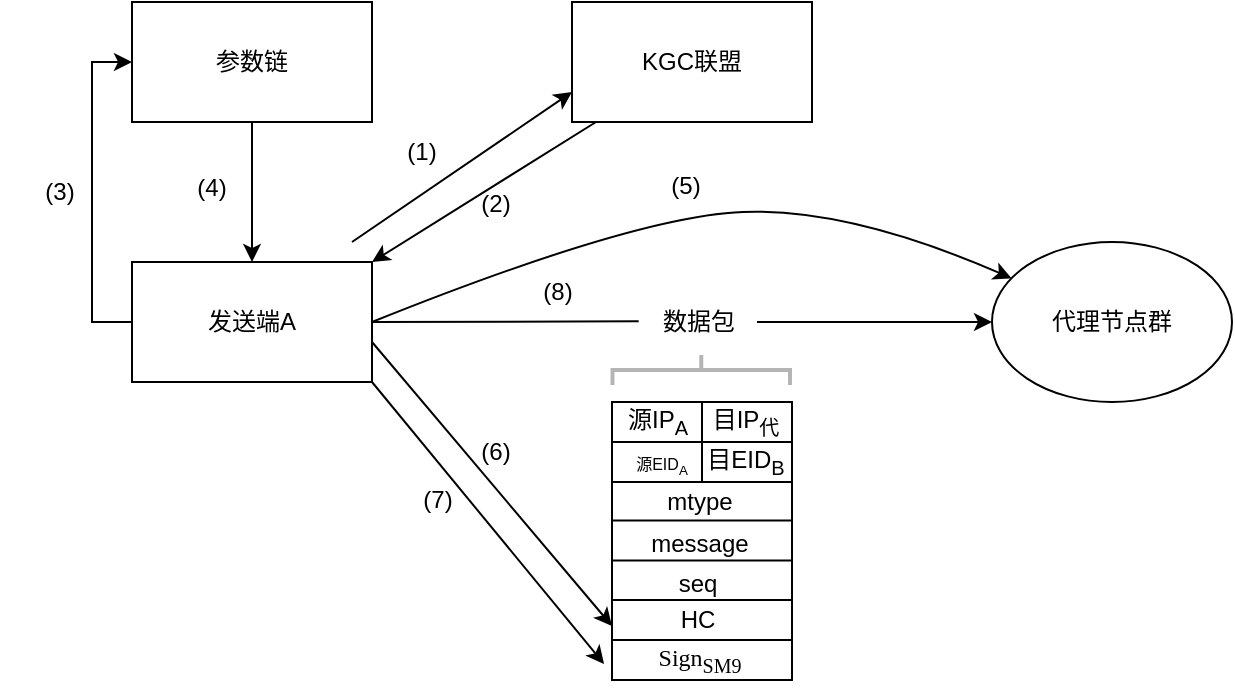 <mxfile version="21.2.2" type="github" pages="2">
  <diagram name="Page-1" id="D5dgvUkKzR7-VcFqEQ4X">
    <mxGraphModel dx="970" dy="619" grid="0" gridSize="10" guides="0" tooltips="1" connect="1" arrows="1" fold="1" page="1" pageScale="1" pageWidth="827" pageHeight="1169" math="0" shadow="0">
      <root>
        <mxCell id="0" />
        <mxCell id="1" parent="0" />
        <mxCell id="ULDJsRsu58QlgKpy-951-35" style="edgeStyle=orthogonalEdgeStyle;rounded=0;orthogonalLoop=1;jettySize=auto;html=1;entryX=0.5;entryY=0;entryDx=0;entryDy=0;" parent="1" source="KolG5tJkYt8HIv08mZqC-1" target="KolG5tJkYt8HIv08mZqC-2" edge="1">
          <mxGeometry relative="1" as="geometry" />
        </mxCell>
        <mxCell id="KolG5tJkYt8HIv08mZqC-1" value="参数链" style="rounded=0;whiteSpace=wrap;html=1;" parent="1" vertex="1">
          <mxGeometry x="100" y="140" width="120" height="60" as="geometry" />
        </mxCell>
        <mxCell id="ULDJsRsu58QlgKpy-951-37" style="edgeStyle=orthogonalEdgeStyle;rounded=0;orthogonalLoop=1;jettySize=auto;html=1;entryX=0;entryY=0.5;entryDx=0;entryDy=0;" parent="1" source="KolG5tJkYt8HIv08mZqC-2" target="KolG5tJkYt8HIv08mZqC-1" edge="1">
          <mxGeometry relative="1" as="geometry">
            <mxPoint x="80" y="160" as="targetPoint" />
            <Array as="points">
              <mxPoint x="80" y="300" />
              <mxPoint x="80" y="170" />
            </Array>
          </mxGeometry>
        </mxCell>
        <mxCell id="KolG5tJkYt8HIv08mZqC-2" value="发送端A" style="rounded=0;whiteSpace=wrap;html=1;" parent="1" vertex="1">
          <mxGeometry x="100" y="270" width="120" height="60" as="geometry" />
        </mxCell>
        <mxCell id="KolG5tJkYt8HIv08mZqC-4" value="KGC联盟" style="rounded=0;whiteSpace=wrap;html=1;" parent="1" vertex="1">
          <mxGeometry x="320" y="140" width="120" height="60" as="geometry" />
        </mxCell>
        <mxCell id="KolG5tJkYt8HIv08mZqC-5" value="代理节点群" style="ellipse;whiteSpace=wrap;html=1;" parent="1" vertex="1">
          <mxGeometry x="530" y="260" width="120" height="80" as="geometry" />
        </mxCell>
        <mxCell id="KolG5tJkYt8HIv08mZqC-6" style="edgeStyle=orthogonalEdgeStyle;rounded=0;orthogonalLoop=1;jettySize=auto;html=1;entryX=0;entryY=0.5;entryDx=0;entryDy=0;" parent="1" source="KolG5tJkYt8HIv08mZqC-7" target="KolG5tJkYt8HIv08mZqC-5" edge="1">
          <mxGeometry relative="1" as="geometry">
            <mxPoint x="430" y="300" as="sourcePoint" />
            <Array as="points" />
          </mxGeometry>
        </mxCell>
        <mxCell id="KolG5tJkYt8HIv08mZqC-7" value="数据包" style="text;html=1;align=center;verticalAlign=middle;resizable=0;points=[];autosize=1;strokeColor=none;fillColor=none;" parent="1" vertex="1">
          <mxGeometry x="352.5" y="285" width="60" height="30" as="geometry" />
        </mxCell>
        <mxCell id="KolG5tJkYt8HIv08mZqC-10" value="" style="strokeWidth=2;html=1;shape=mxgraph.flowchart.annotation_2;align=left;labelPosition=right;pointerEvents=1;rotation=90;fillColor=#F5F5F5;strokeColor=#B5B5B5;" parent="1" vertex="1">
          <mxGeometry x="377.13" y="279.63" width="15" height="88.75" as="geometry" />
        </mxCell>
        <mxCell id="KolG5tJkYt8HIv08mZqC-12" value="" style="endArrow=classic;html=1;rounded=0;entryX=0;entryY=0.75;entryDx=0;entryDy=0;" parent="1" target="KolG5tJkYt8HIv08mZqC-4" edge="1">
          <mxGeometry width="50" height="50" relative="1" as="geometry">
            <mxPoint x="210" y="260" as="sourcePoint" />
            <mxPoint x="260" y="210" as="targetPoint" />
          </mxGeometry>
        </mxCell>
        <mxCell id="KolG5tJkYt8HIv08mZqC-13" value="" style="endArrow=classic;html=1;rounded=0;entryX=1;entryY=0;entryDx=0;entryDy=0;" parent="1" source="KolG5tJkYt8HIv08mZqC-4" target="KolG5tJkYt8HIv08mZqC-2" edge="1">
          <mxGeometry width="50" height="50" relative="1" as="geometry">
            <mxPoint x="290" y="270" as="sourcePoint" />
            <mxPoint x="340" y="220" as="targetPoint" />
          </mxGeometry>
        </mxCell>
        <mxCell id="KolG5tJkYt8HIv08mZqC-16" value="" style="endArrow=none;html=1;rounded=0;entryX=0.014;entryY=0.489;entryDx=0;entryDy=0;entryPerimeter=0;exitX=1;exitY=0.5;exitDx=0;exitDy=0;" parent="1" source="KolG5tJkYt8HIv08mZqC-2" target="KolG5tJkYt8HIv08mZqC-7" edge="1">
          <mxGeometry width="50" height="50" relative="1" as="geometry">
            <mxPoint x="240" y="330" as="sourcePoint" />
            <mxPoint x="290" y="280" as="targetPoint" />
          </mxGeometry>
        </mxCell>
        <mxCell id="ULDJsRsu58QlgKpy-951-23" value="&lt;font style=&quot;font-size: 6px;&quot;&gt;源EID&lt;/font&gt;" style="verticalLabelPosition=bottom;verticalAlign=top;html=1;shape=mxgraph.basic.rect;fillColor2=none;strokeWidth=1;size=20;indent=5;" parent="1" vertex="1">
          <mxGeometry x="340" y="340" width="45" height="20" as="geometry" />
        </mxCell>
        <mxCell id="ULDJsRsu58QlgKpy-951-24" value="" style="verticalLabelPosition=bottom;verticalAlign=top;html=1;shape=mxgraph.basic.rect;fillColor2=none;strokeWidth=1;size=20;indent=5;" parent="1" vertex="1">
          <mxGeometry x="385" y="340" width="45" height="20" as="geometry" />
        </mxCell>
        <mxCell id="ULDJsRsu58QlgKpy-951-25" value="" style="verticalLabelPosition=bottom;verticalAlign=top;html=1;shape=mxgraph.basic.rect;fillColor2=none;strokeWidth=1;size=20;indent=5;" parent="1" vertex="1">
          <mxGeometry x="340" y="360" width="45" height="20" as="geometry" />
        </mxCell>
        <mxCell id="ULDJsRsu58QlgKpy-951-26" value="" style="verticalLabelPosition=bottom;verticalAlign=top;html=1;shape=mxgraph.basic.rect;fillColor2=none;strokeWidth=1;size=20;indent=5;" parent="1" vertex="1">
          <mxGeometry x="385" y="360" width="45" height="20" as="geometry" />
        </mxCell>
        <mxCell id="ULDJsRsu58QlgKpy-951-27" value="" style="verticalLabelPosition=bottom;verticalAlign=top;html=1;shape=mxgraph.basic.rect;fillColor2=none;strokeWidth=1;size=20;indent=5;" parent="1" vertex="1">
          <mxGeometry x="340" y="380" width="90" height="20" as="geometry" />
        </mxCell>
        <mxCell id="ULDJsRsu58QlgKpy-951-31" value="" style="verticalLabelPosition=bottom;verticalAlign=top;html=1;shape=mxgraph.basic.rect;fillColor2=none;strokeWidth=1;size=20;indent=5;" parent="1" vertex="1">
          <mxGeometry x="340" y="419" width="90" height="20" as="geometry" />
        </mxCell>
        <mxCell id="ULDJsRsu58QlgKpy-951-32" value="" style="verticalLabelPosition=bottom;verticalAlign=top;html=1;shape=mxgraph.basic.rect;fillColor2=none;strokeWidth=1;size=20;indent=5;" parent="1" vertex="1">
          <mxGeometry x="340" y="439" width="90" height="20" as="geometry" />
        </mxCell>
        <mxCell id="ULDJsRsu58QlgKpy-951-33" value="" style="verticalLabelPosition=bottom;verticalAlign=top;html=1;shape=mxgraph.basic.rect;fillColor2=none;strokeWidth=1;size=20;indent=5;" parent="1" vertex="1">
          <mxGeometry x="340" y="459" width="90" height="20" as="geometry" />
        </mxCell>
        <mxCell id="ULDJsRsu58QlgKpy-951-34" value="" style="endArrow=classic;html=1;rounded=0;entryX=-0.044;entryY=0.6;entryDx=0;entryDy=0;entryPerimeter=0;exitX=1;exitY=1;exitDx=0;exitDy=0;" parent="1" source="KolG5tJkYt8HIv08mZqC-2" target="ULDJsRsu58QlgKpy-951-33" edge="1">
          <mxGeometry width="50" height="50" relative="1" as="geometry">
            <mxPoint x="260" y="360" as="sourcePoint" />
            <mxPoint x="310" y="310" as="targetPoint" />
          </mxGeometry>
        </mxCell>
        <mxCell id="ULDJsRsu58QlgKpy-951-39" value="源IP&lt;sub&gt;A&lt;/sub&gt;" style="text;html=1;strokeColor=none;fillColor=none;align=center;verticalAlign=middle;whiteSpace=wrap;rounded=0;" parent="1" vertex="1">
          <mxGeometry x="332.5" y="335" width="60" height="30" as="geometry" />
        </mxCell>
        <mxCell id="ULDJsRsu58QlgKpy-951-40" value="目IP&lt;sub&gt;&lt;font style=&quot;font-size: 10px;&quot;&gt;代&lt;/font&gt;&lt;/sub&gt;" style="text;html=1;strokeColor=none;fillColor=none;align=center;verticalAlign=middle;whiteSpace=wrap;rounded=0;" parent="1" vertex="1">
          <mxGeometry x="377.13" y="335" width="60" height="30" as="geometry" />
        </mxCell>
        <mxCell id="ULDJsRsu58QlgKpy-951-41" value="&lt;font style=&quot;font-size: 8px;&quot;&gt;&lt;font style=&quot;&quot;&gt;源EID&lt;/font&gt;&lt;sub&gt;A&lt;/sub&gt;&lt;/font&gt;" style="text;html=1;strokeColor=none;fillColor=none;align=center;verticalAlign=middle;whiteSpace=wrap;rounded=0;" parent="1" vertex="1">
          <mxGeometry x="320" y="350.18" width="90" height="39.63" as="geometry" />
        </mxCell>
        <mxCell id="ULDJsRsu58QlgKpy-951-42" value="目EID&lt;sub&gt;B&lt;/sub&gt;" style="text;html=1;strokeColor=none;fillColor=none;align=center;verticalAlign=middle;whiteSpace=wrap;rounded=0;" parent="1" vertex="1">
          <mxGeometry x="377.13" y="355" width="60" height="30" as="geometry" />
        </mxCell>
        <mxCell id="ULDJsRsu58QlgKpy-951-43" value="mtype" style="text;html=1;strokeColor=none;fillColor=none;align=center;verticalAlign=middle;whiteSpace=wrap;rounded=0;" parent="1" vertex="1">
          <mxGeometry x="354" y="375" width="60" height="30" as="geometry" />
        </mxCell>
        <mxCell id="ULDJsRsu58QlgKpy-951-44" value="seq" style="text;html=1;strokeColor=none;fillColor=none;align=center;verticalAlign=middle;whiteSpace=wrap;rounded=0;" parent="1" vertex="1">
          <mxGeometry x="353" y="416" width="60" height="30" as="geometry" />
        </mxCell>
        <mxCell id="ULDJsRsu58QlgKpy-951-45" value="HC" style="text;html=1;strokeColor=none;fillColor=none;align=center;verticalAlign=middle;whiteSpace=wrap;rounded=0;" parent="1" vertex="1">
          <mxGeometry x="353" y="434" width="60" height="30" as="geometry" />
        </mxCell>
        <mxCell id="ULDJsRsu58QlgKpy-951-46" value="&lt;font face=&quot;Times New Roman&quot;&gt;Sign&lt;sub&gt;SM9&lt;/sub&gt;&lt;/font&gt;" style="text;html=1;strokeColor=none;fillColor=none;align=center;verticalAlign=middle;whiteSpace=wrap;rounded=0;" parent="1" vertex="1">
          <mxGeometry x="354" y="454" width="60" height="30" as="geometry" />
        </mxCell>
        <mxCell id="uuvFb66rm1eJZcl0UlOc-1" value="(1)" style="text;html=1;strokeColor=none;fillColor=none;align=center;verticalAlign=middle;whiteSpace=wrap;rounded=0;" parent="1" vertex="1">
          <mxGeometry x="215" y="200" width="60" height="30" as="geometry" />
        </mxCell>
        <mxCell id="uuvFb66rm1eJZcl0UlOc-15" value="(3)" style="text;html=1;strokeColor=none;fillColor=none;align=center;verticalAlign=middle;whiteSpace=wrap;rounded=0;" parent="1" vertex="1">
          <mxGeometry x="34" y="220" width="60" height="30" as="geometry" />
        </mxCell>
        <mxCell id="uuvFb66rm1eJZcl0UlOc-17" value="(4)" style="text;html=1;strokeColor=none;fillColor=none;align=center;verticalAlign=middle;whiteSpace=wrap;rounded=0;" parent="1" vertex="1">
          <mxGeometry x="110" y="218" width="60" height="30" as="geometry" />
        </mxCell>
        <mxCell id="uuvFb66rm1eJZcl0UlOc-18" value="(7)" style="text;html=1;strokeColor=none;fillColor=none;align=center;verticalAlign=middle;whiteSpace=wrap;rounded=0;" parent="1" vertex="1">
          <mxGeometry x="223" y="374" width="60" height="30" as="geometry" />
        </mxCell>
        <mxCell id="uuvFb66rm1eJZcl0UlOc-19" value="(2)" style="text;html=1;strokeColor=none;fillColor=none;align=center;verticalAlign=middle;whiteSpace=wrap;rounded=0;" parent="1" vertex="1">
          <mxGeometry x="252" y="226" width="60" height="30" as="geometry" />
        </mxCell>
        <mxCell id="uuvFb66rm1eJZcl0UlOc-21" value="" style="curved=1;endArrow=classic;html=1;rounded=0;exitX=1;exitY=0.5;exitDx=0;exitDy=0;" parent="1" source="KolG5tJkYt8HIv08mZqC-2" target="KolG5tJkYt8HIv08mZqC-5" edge="1">
          <mxGeometry width="50" height="50" relative="1" as="geometry">
            <mxPoint x="366" y="274" as="sourcePoint" />
            <mxPoint x="416" y="224" as="targetPoint" />
            <Array as="points">
              <mxPoint x="352" y="247" />
              <mxPoint x="459" y="243" />
            </Array>
          </mxGeometry>
        </mxCell>
        <mxCell id="uuvFb66rm1eJZcl0UlOc-22" value="(5)" style="text;html=1;strokeColor=none;fillColor=none;align=center;verticalAlign=middle;whiteSpace=wrap;rounded=0;" parent="1" vertex="1">
          <mxGeometry x="347" y="217" width="60" height="30" as="geometry" />
        </mxCell>
        <mxCell id="uuvFb66rm1eJZcl0UlOc-23" value="(8)" style="text;html=1;strokeColor=none;fillColor=none;align=center;verticalAlign=middle;whiteSpace=wrap;rounded=0;" parent="1" vertex="1">
          <mxGeometry x="283" y="270" width="60" height="30" as="geometry" />
        </mxCell>
        <mxCell id="ZKlqjfkE8skip-CPoXLw-2" value="" style="endArrow=classic;html=1;rounded=0;entryX=0;entryY=0.65;entryDx=0;entryDy=0;entryPerimeter=0;" edge="1" parent="1" target="ULDJsRsu58QlgKpy-951-32">
          <mxGeometry width="50" height="50" relative="1" as="geometry">
            <mxPoint x="220" y="310" as="sourcePoint" />
            <mxPoint x="437" y="358" as="targetPoint" />
          </mxGeometry>
        </mxCell>
        <mxCell id="ZKlqjfkE8skip-CPoXLw-3" value="(6)" style="text;html=1;strokeColor=none;fillColor=none;align=center;verticalAlign=middle;whiteSpace=wrap;rounded=0;" vertex="1" parent="1">
          <mxGeometry x="252" y="350" width="60" height="30" as="geometry" />
        </mxCell>
        <mxCell id="Vh1LENpjhypoio7BaF1x-2" value="" style="verticalLabelPosition=bottom;verticalAlign=top;html=1;shape=mxgraph.basic.rect;fillColor2=none;strokeWidth=1;size=20;indent=5;" vertex="1" parent="1">
          <mxGeometry x="340.0" y="399.25" width="90" height="20" as="geometry" />
        </mxCell>
        <mxCell id="Vh1LENpjhypoio7BaF1x-3" value="message" style="text;html=1;strokeColor=none;fillColor=none;align=center;verticalAlign=middle;whiteSpace=wrap;rounded=0;" vertex="1" parent="1">
          <mxGeometry x="354.0" y="396" width="60" height="30" as="geometry" />
        </mxCell>
      </root>
    </mxGraphModel>
  </diagram>
  <diagram id="u9y9FDLm_W8yiPz03JXR" name="第 2 页">
    <mxGraphModel dx="970" dy="619" grid="0" gridSize="10" guides="1" tooltips="1" connect="1" arrows="1" fold="1" page="0" pageScale="1" pageWidth="827" pageHeight="1169" math="0" shadow="0">
      <root>
        <mxCell id="0" />
        <mxCell id="1" parent="0" />
        <mxCell id="Bm9bI6k--vp51Zmy3h20-1" style="edgeStyle=orthogonalEdgeStyle;rounded=0;orthogonalLoop=1;jettySize=auto;html=1;entryX=0.5;entryY=0;entryDx=0;entryDy=0;" parent="1" source="Bm9bI6k--vp51Zmy3h20-2" target="Bm9bI6k--vp51Zmy3h20-5" edge="1">
          <mxGeometry relative="1" as="geometry" />
        </mxCell>
        <mxCell id="Bm9bI6k--vp51Zmy3h20-2" value="名址分离组件" style="rounded=0;whiteSpace=wrap;html=1;" parent="1" vertex="1">
          <mxGeometry x="100" y="140" width="120" height="60" as="geometry" />
        </mxCell>
        <mxCell id="Bm9bI6k--vp51Zmy3h20-5" value="发送端A" style="rounded=0;whiteSpace=wrap;html=1;" parent="1" vertex="1">
          <mxGeometry x="100" y="270" width="120" height="60" as="geometry" />
        </mxCell>
        <mxCell id="STCLqZtCq-hRr3L3Ed-x-1" style="edgeStyle=orthogonalEdgeStyle;rounded=0;orthogonalLoop=1;jettySize=auto;html=1;" parent="1" source="Bm9bI6k--vp51Zmy3h20-6" target="Bm9bI6k--vp51Zmy3h20-21" edge="1">
          <mxGeometry relative="1" as="geometry" />
        </mxCell>
        <mxCell id="Bm9bI6k--vp51Zmy3h20-6" value="报文哈希链组件" style="rounded=0;whiteSpace=wrap;html=1;" parent="1" vertex="1">
          <mxGeometry x="100" y="429.75" width="120" height="60" as="geometry" />
        </mxCell>
        <mxCell id="Bm9bI6k--vp51Zmy3h20-8" value="代理节点群" style="ellipse;whiteSpace=wrap;html=1;" parent="1" vertex="1">
          <mxGeometry x="542.25" y="260" width="120" height="80" as="geometry" />
        </mxCell>
        <mxCell id="Bm9bI6k--vp51Zmy3h20-9" style="edgeStyle=orthogonalEdgeStyle;rounded=0;orthogonalLoop=1;jettySize=auto;html=1;entryX=0;entryY=0.5;entryDx=0;entryDy=0;" parent="1" target="Bm9bI6k--vp51Zmy3h20-8" edge="1">
          <mxGeometry relative="1" as="geometry">
            <mxPoint x="412.5" y="300" as="sourcePoint" />
            <Array as="points" />
          </mxGeometry>
        </mxCell>
        <mxCell id="Bm9bI6k--vp51Zmy3h20-11" value="" style="strokeWidth=2;html=1;shape=mxgraph.flowchart.annotation_2;align=left;labelPosition=right;pointerEvents=1;rotation=90;fillColor=#F5F5F5;strokeColor=#B5B5B5;" parent="1" vertex="1">
          <mxGeometry x="381.5" y="294.5" width="15" height="91.75" as="geometry" />
        </mxCell>
        <mxCell id="Bm9bI6k--vp51Zmy3h20-13" value="" style="endArrow=classic;html=1;rounded=0;entryX=1;entryY=0;entryDx=0;entryDy=0;exitX=0;exitY=0.5;exitDx=0;exitDy=0;" parent="1" source="t5h6TeXL1jOuBSZb96hD-46" target="Bm9bI6k--vp51Zmy3h20-5" edge="1">
          <mxGeometry width="50" height="50" relative="1" as="geometry">
            <mxPoint x="290" y="270" as="sourcePoint" />
            <mxPoint x="340" y="220" as="targetPoint" />
          </mxGeometry>
        </mxCell>
        <mxCell id="Bm9bI6k--vp51Zmy3h20-14" value="" style="endArrow=none;html=1;rounded=0;entryX=0.014;entryY=0.489;entryDx=0;entryDy=0;entryPerimeter=0;exitX=1;exitY=0.5;exitDx=0;exitDy=0;" parent="1" source="Bm9bI6k--vp51Zmy3h20-5" edge="1">
          <mxGeometry width="50" height="50" relative="1" as="geometry">
            <mxPoint x="240" y="330" as="sourcePoint" />
            <mxPoint x="353.34" y="299.67" as="targetPoint" />
          </mxGeometry>
        </mxCell>
        <mxCell id="Bm9bI6k--vp51Zmy3h20-15" value="&lt;font style=&quot;font-size: 6px;&quot;&gt;源EID&lt;/font&gt;" style="verticalLabelPosition=bottom;verticalAlign=top;html=1;shape=mxgraph.basic.rect;fillColor2=none;strokeWidth=1;size=20;indent=5;" parent="1" vertex="1">
          <mxGeometry x="342.5" y="349.75" width="45" height="20" as="geometry" />
        </mxCell>
        <mxCell id="Bm9bI6k--vp51Zmy3h20-16" value="" style="verticalLabelPosition=bottom;verticalAlign=top;html=1;shape=mxgraph.basic.rect;fillColor2=none;strokeWidth=1;size=20;indent=5;" parent="1" vertex="1">
          <mxGeometry x="387.5" y="349.75" width="45" height="20" as="geometry" />
        </mxCell>
        <mxCell id="Bm9bI6k--vp51Zmy3h20-17" value="" style="verticalLabelPosition=bottom;verticalAlign=top;html=1;shape=mxgraph.basic.rect;fillColor2=none;strokeWidth=1;size=20;indent=5;" parent="1" vertex="1">
          <mxGeometry x="342.5" y="369.75" width="45" height="20" as="geometry" />
        </mxCell>
        <mxCell id="Bm9bI6k--vp51Zmy3h20-18" value="" style="verticalLabelPosition=bottom;verticalAlign=top;html=1;shape=mxgraph.basic.rect;fillColor2=none;strokeWidth=1;size=20;indent=5;" parent="1" vertex="1">
          <mxGeometry x="387.5" y="369.75" width="45" height="20" as="geometry" />
        </mxCell>
        <mxCell id="Bm9bI6k--vp51Zmy3h20-19" value="" style="verticalLabelPosition=bottom;verticalAlign=top;html=1;shape=mxgraph.basic.rect;fillColor2=none;strokeWidth=1;size=20;indent=5;" parent="1" vertex="1">
          <mxGeometry x="342.5" y="389.75" width="90" height="20" as="geometry" />
        </mxCell>
        <mxCell id="Bm9bI6k--vp51Zmy3h20-20" value="" style="verticalLabelPosition=bottom;verticalAlign=top;html=1;shape=mxgraph.basic.rect;fillColor2=none;strokeWidth=1;size=20;indent=5;" parent="1" vertex="1">
          <mxGeometry x="342.5" y="429.75" width="90" height="20" as="geometry" />
        </mxCell>
        <mxCell id="Bm9bI6k--vp51Zmy3h20-21" value="" style="verticalLabelPosition=bottom;verticalAlign=top;html=1;shape=mxgraph.basic.rect;fillColor2=none;strokeWidth=1;size=20;indent=5;" parent="1" vertex="1">
          <mxGeometry x="342.5" y="449.75" width="90" height="20" as="geometry" />
        </mxCell>
        <mxCell id="Bm9bI6k--vp51Zmy3h20-22" value="" style="verticalLabelPosition=bottom;verticalAlign=top;html=1;shape=mxgraph.basic.rect;fillColor2=none;strokeWidth=1;size=20;indent=5;" parent="1" vertex="1">
          <mxGeometry x="342.5" y="469.75" width="90" height="20" as="geometry" />
        </mxCell>
        <mxCell id="Bm9bI6k--vp51Zmy3h20-24" value="IP&lt;sub&gt;源&lt;/sub&gt;" style="text;html=1;strokeColor=none;fillColor=none;align=center;verticalAlign=middle;whiteSpace=wrap;rounded=0;" parent="1" vertex="1">
          <mxGeometry x="335" y="344.75" width="60" height="30" as="geometry" />
        </mxCell>
        <mxCell id="Bm9bI6k--vp51Zmy3h20-25" value="IP&lt;sub&gt;&lt;font style=&quot;font-size: 10px;&quot;&gt;目&lt;/font&gt;&lt;/sub&gt;" style="text;html=1;strokeColor=none;fillColor=none;align=center;verticalAlign=middle;whiteSpace=wrap;rounded=0;" parent="1" vertex="1">
          <mxGeometry x="379.63" y="344.75" width="60" height="30" as="geometry" />
        </mxCell>
        <mxCell id="Bm9bI6k--vp51Zmy3h20-26" value="&lt;font style=&quot;&quot;&gt;&lt;font style=&quot;&quot;&gt;&lt;span style=&quot;font-size: 8px;&quot;&gt;EID&lt;/span&gt;&lt;span style=&quot;font-size: 6.667px;&quot;&gt;&lt;sub&gt;源&lt;/sub&gt;&lt;/span&gt;&lt;/font&gt;&lt;/font&gt;" style="text;html=1;strokeColor=none;fillColor=none;align=center;verticalAlign=middle;whiteSpace=wrap;rounded=0;" parent="1" vertex="1">
          <mxGeometry x="320" y="360.37" width="90" height="39.63" as="geometry" />
        </mxCell>
        <mxCell id="Bm9bI6k--vp51Zmy3h20-27" value="EID&lt;sub&gt;目&lt;/sub&gt;" style="text;html=1;strokeColor=none;fillColor=none;align=center;verticalAlign=middle;whiteSpace=wrap;rounded=0;" parent="1" vertex="1">
          <mxGeometry x="379.63" y="364.75" width="60" height="30" as="geometry" />
        </mxCell>
        <mxCell id="Bm9bI6k--vp51Zmy3h20-28" value="mtype" style="text;html=1;strokeColor=none;fillColor=none;align=center;verticalAlign=middle;whiteSpace=wrap;rounded=0;" parent="1" vertex="1">
          <mxGeometry x="356.5" y="384.75" width="60" height="30" as="geometry" />
        </mxCell>
        <mxCell id="Bm9bI6k--vp51Zmy3h20-29" value="seq" style="text;html=1;strokeColor=none;fillColor=none;align=center;verticalAlign=middle;whiteSpace=wrap;rounded=0;" parent="1" vertex="1">
          <mxGeometry x="357.5" y="424.75" width="60" height="30" as="geometry" />
        </mxCell>
        <mxCell id="Bm9bI6k--vp51Zmy3h20-30" value="HC" style="text;html=1;strokeColor=none;fillColor=none;align=center;verticalAlign=middle;whiteSpace=wrap;rounded=0;" parent="1" vertex="1">
          <mxGeometry x="357.5" y="444.75" width="60" height="30" as="geometry" />
        </mxCell>
        <mxCell id="Bm9bI6k--vp51Zmy3h20-35" value="EID.IP、d" style="text;html=1;strokeColor=none;fillColor=none;align=center;verticalAlign=middle;whiteSpace=wrap;rounded=0;" parent="1" vertex="1">
          <mxGeometry x="96" y="217" width="60" height="30" as="geometry" />
        </mxCell>
        <mxCell id="t5h6TeXL1jOuBSZb96hD-2" value="" style="edgeStyle=orthogonalEdgeStyle;rounded=0;orthogonalLoop=1;jettySize=auto;html=1;" parent="1" source="t5h6TeXL1jOuBSZb96hD-3" target="t5h6TeXL1jOuBSZb96hD-5" edge="1">
          <mxGeometry relative="1" as="geometry" />
        </mxCell>
        <mxCell id="t5h6TeXL1jOuBSZb96hD-3" value="名址分离组件" style="rounded=0;whiteSpace=wrap;html=1;" parent="1" vertex="1">
          <mxGeometry x="949" y="129" width="120" height="60" as="geometry" />
        </mxCell>
        <mxCell id="t5h6TeXL1jOuBSZb96hD-5" value="主机" style="rounded=0;whiteSpace=wrap;html=1;" parent="1" vertex="1">
          <mxGeometry x="949" y="263" width="120" height="60" as="geometry" />
        </mxCell>
        <mxCell id="STCLqZtCq-hRr3L3Ed-x-2" style="edgeStyle=orthogonalEdgeStyle;rounded=0;orthogonalLoop=1;jettySize=auto;html=1;" parent="1" source="t5h6TeXL1jOuBSZb96hD-7" target="t5h6TeXL1jOuBSZb96hD-18" edge="1">
          <mxGeometry relative="1" as="geometry" />
        </mxCell>
        <mxCell id="t5h6TeXL1jOuBSZb96hD-7" value="报文哈希链组件" style="rounded=0;whiteSpace=wrap;html=1;" parent="1" vertex="1">
          <mxGeometry x="949" y="427.25" width="120" height="60" as="geometry" />
        </mxCell>
        <mxCell id="t5h6TeXL1jOuBSZb96hD-9" style="edgeStyle=orthogonalEdgeStyle;rounded=0;orthogonalLoop=1;jettySize=auto;html=1;entryX=0;entryY=0.5;entryDx=0;entryDy=0;" parent="1" target="t5h6TeXL1jOuBSZb96hD-5" edge="1">
          <mxGeometry relative="1" as="geometry">
            <mxPoint x="831.89" y="293" as="sourcePoint" />
          </mxGeometry>
        </mxCell>
        <mxCell id="t5h6TeXL1jOuBSZb96hD-11" value="" style="strokeWidth=2;html=1;shape=mxgraph.flowchart.annotation_2;align=left;labelPosition=right;pointerEvents=1;rotation=90;fillColor=#F5F5F5;strokeColor=#B5B5B5;" parent="1" vertex="1">
          <mxGeometry x="795.06" y="293.13" width="15" height="91" as="geometry" />
        </mxCell>
        <mxCell id="t5h6TeXL1jOuBSZb96hD-12" value="&lt;font style=&quot;font-size: 6px;&quot;&gt;源EID&lt;/font&gt;" style="verticalLabelPosition=bottom;verticalAlign=top;html=1;shape=mxgraph.basic.rect;fillColor2=none;strokeWidth=1;size=20;indent=5;" parent="1" vertex="1">
          <mxGeometry x="756.43" y="348" width="45" height="20" as="geometry" />
        </mxCell>
        <mxCell id="t5h6TeXL1jOuBSZb96hD-13" value="" style="verticalLabelPosition=bottom;verticalAlign=top;html=1;shape=mxgraph.basic.rect;fillColor2=none;strokeWidth=1;size=20;indent=5;" parent="1" vertex="1">
          <mxGeometry x="801.43" y="348" width="45" height="20" as="geometry" />
        </mxCell>
        <mxCell id="t5h6TeXL1jOuBSZb96hD-14" value="" style="verticalLabelPosition=bottom;verticalAlign=top;html=1;shape=mxgraph.basic.rect;fillColor2=none;strokeWidth=1;size=20;indent=5;" parent="1" vertex="1">
          <mxGeometry x="756.43" y="368" width="45" height="20" as="geometry" />
        </mxCell>
        <mxCell id="t5h6TeXL1jOuBSZb96hD-15" value="" style="verticalLabelPosition=bottom;verticalAlign=top;html=1;shape=mxgraph.basic.rect;fillColor2=none;strokeWidth=1;size=20;indent=5;" parent="1" vertex="1">
          <mxGeometry x="801.43" y="368" width="45" height="20" as="geometry" />
        </mxCell>
        <mxCell id="t5h6TeXL1jOuBSZb96hD-16" value="" style="verticalLabelPosition=bottom;verticalAlign=top;html=1;shape=mxgraph.basic.rect;fillColor2=none;strokeWidth=1;size=20;indent=5;" parent="1" vertex="1">
          <mxGeometry x="756.43" y="388" width="90" height="20" as="geometry" />
        </mxCell>
        <mxCell id="t5h6TeXL1jOuBSZb96hD-17" value="" style="verticalLabelPosition=bottom;verticalAlign=top;html=1;shape=mxgraph.basic.rect;fillColor2=none;strokeWidth=1;size=20;indent=5;" parent="1" vertex="1">
          <mxGeometry x="756.43" y="427.25" width="90" height="20" as="geometry" />
        </mxCell>
        <mxCell id="t5h6TeXL1jOuBSZb96hD-18" value="" style="verticalLabelPosition=bottom;verticalAlign=top;html=1;shape=mxgraph.basic.rect;fillColor2=none;strokeWidth=1;size=20;indent=5;" parent="1" vertex="1">
          <mxGeometry x="756.43" y="447.25" width="90" height="20" as="geometry" />
        </mxCell>
        <mxCell id="t5h6TeXL1jOuBSZb96hD-19" value="" style="verticalLabelPosition=bottom;verticalAlign=top;html=1;shape=mxgraph.basic.rect;fillColor2=none;strokeWidth=1;size=20;indent=5;" parent="1" vertex="1">
          <mxGeometry x="756.43" y="467.25" width="90" height="20" as="geometry" />
        </mxCell>
        <mxCell id="t5h6TeXL1jOuBSZb96hD-20" value="IP&lt;sub&gt;源&lt;/sub&gt;" style="text;html=1;strokeColor=none;fillColor=none;align=center;verticalAlign=middle;whiteSpace=wrap;rounded=0;" parent="1" vertex="1">
          <mxGeometry x="748.93" y="343" width="60" height="30" as="geometry" />
        </mxCell>
        <mxCell id="t5h6TeXL1jOuBSZb96hD-21" value="IP&lt;sub&gt;&lt;font style=&quot;font-size: 10px;&quot;&gt;目&lt;/font&gt;&lt;/sub&gt;" style="text;html=1;strokeColor=none;fillColor=none;align=center;verticalAlign=middle;whiteSpace=wrap;rounded=0;" parent="1" vertex="1">
          <mxGeometry x="793.56" y="343" width="60" height="30" as="geometry" />
        </mxCell>
        <mxCell id="t5h6TeXL1jOuBSZb96hD-22" value="&lt;font style=&quot;font-size: 8px;&quot;&gt;&lt;font style=&quot;&quot;&gt;EID&lt;/font&gt;&lt;sub&gt;源&lt;/sub&gt;&lt;/font&gt;" style="text;html=1;strokeColor=none;fillColor=none;align=center;verticalAlign=middle;whiteSpace=wrap;rounded=0;" parent="1" vertex="1">
          <mxGeometry x="736.43" y="358.18" width="90" height="39.63" as="geometry" />
        </mxCell>
        <mxCell id="t5h6TeXL1jOuBSZb96hD-23" value="EID&lt;sub&gt;目&lt;/sub&gt;" style="text;html=1;strokeColor=none;fillColor=none;align=center;verticalAlign=middle;whiteSpace=wrap;rounded=0;" parent="1" vertex="1">
          <mxGeometry x="793.56" y="363" width="60" height="30" as="geometry" />
        </mxCell>
        <mxCell id="t5h6TeXL1jOuBSZb96hD-24" value="mtype" style="text;html=1;strokeColor=none;fillColor=none;align=center;verticalAlign=middle;whiteSpace=wrap;rounded=0;" parent="1" vertex="1">
          <mxGeometry x="770.43" y="383" width="60" height="30" as="geometry" />
        </mxCell>
        <mxCell id="t5h6TeXL1jOuBSZb96hD-25" value="seq" style="text;html=1;strokeColor=none;fillColor=none;align=center;verticalAlign=middle;whiteSpace=wrap;rounded=0;" parent="1" vertex="1">
          <mxGeometry x="772.56" y="423.5" width="60" height="30" as="geometry" />
        </mxCell>
        <mxCell id="t5h6TeXL1jOuBSZb96hD-26" value="HC" style="text;html=1;strokeColor=none;fillColor=none;align=center;verticalAlign=middle;whiteSpace=wrap;rounded=0;" parent="1" vertex="1">
          <mxGeometry x="771.43" y="442.25" width="60" height="30" as="geometry" />
        </mxCell>
        <mxCell id="t5h6TeXL1jOuBSZb96hD-27" value="&lt;font face=&quot;Times New Roman&quot;&gt;SM9签名&lt;/font&gt;" style="text;html=1;strokeColor=none;fillColor=none;align=center;verticalAlign=middle;whiteSpace=wrap;rounded=0;" parent="1" vertex="1">
          <mxGeometry x="771.43" y="462.25" width="60" height="30" as="geometry" />
        </mxCell>
        <mxCell id="t5h6TeXL1jOuBSZb96hD-28" value="" style="endArrow=none;html=1;rounded=0;exitX=1;exitY=0.5;exitDx=0;exitDy=0;" parent="1" edge="1">
          <mxGeometry width="50" height="50" relative="1" as="geometry">
            <mxPoint x="650" y="299" as="sourcePoint" />
            <mxPoint x="762.5" y="299" as="targetPoint" />
          </mxGeometry>
        </mxCell>
        <mxCell id="t5h6TeXL1jOuBSZb96hD-33" value="SM9参数" style="text;html=1;strokeColor=none;fillColor=none;align=center;verticalAlign=middle;whiteSpace=wrap;rounded=0;" parent="1" vertex="1">
          <mxGeometry x="766.43" y="181" width="60" height="30" as="geometry" />
        </mxCell>
        <mxCell id="t5h6TeXL1jOuBSZb96hD-39" value="EID.IP、d" style="text;html=1;strokeColor=none;fillColor=none;align=center;verticalAlign=middle;whiteSpace=wrap;rounded=0;" parent="1" vertex="1">
          <mxGeometry x="1019" y="211" width="60" height="30" as="geometry" />
        </mxCell>
        <mxCell id="t5h6TeXL1jOuBSZb96hD-42" value="" style="endArrow=classic;html=1;rounded=0;exitX=1;exitY=0.5;exitDx=0;exitDy=0;entryX=0;entryY=0;entryDx=0;entryDy=0;" parent="1" source="t5h6TeXL1jOuBSZb96hD-46" target="t5h6TeXL1jOuBSZb96hD-5" edge="1">
          <mxGeometry width="50" height="50" relative="1" as="geometry">
            <mxPoint x="871.89" y="212" as="sourcePoint" />
            <mxPoint x="931.89" y="267" as="targetPoint" />
          </mxGeometry>
        </mxCell>
        <mxCell id="t5h6TeXL1jOuBSZb96hD-44" value="数据" style="ellipse;shape=cloud;whiteSpace=wrap;html=1;fontSize=16;" parent="1" vertex="1">
          <mxGeometry x="324" y="253" width="120" height="80" as="geometry" />
        </mxCell>
        <mxCell id="t5h6TeXL1jOuBSZb96hD-45" value="数据" style="ellipse;shape=cloud;whiteSpace=wrap;html=1;fontSize=16;" parent="1" vertex="1">
          <mxGeometry x="748" y="253" width="120" height="80" as="geometry" />
        </mxCell>
        <mxCell id="t5h6TeXL1jOuBSZb96hD-46" value="区块链" style="rounded=0;whiteSpace=wrap;html=1;fontSize=16;" parent="1" vertex="1">
          <mxGeometry x="534.75" y="161" width="135" height="39" as="geometry" />
        </mxCell>
        <mxCell id="t5h6TeXL1jOuBSZb96hD-54" style="edgeStyle=none;curved=1;rounded=0;orthogonalLoop=1;jettySize=auto;html=1;fontSize=12;startSize=8;endSize=8;entryX=1;entryY=0.5;entryDx=0;entryDy=0;" parent="1" source="t5h6TeXL1jOuBSZb96hD-47" target="Bm9bI6k--vp51Zmy3h20-2" edge="1">
          <mxGeometry relative="1" as="geometry">
            <mxPoint x="529.333" y="85.25" as="targetPoint" />
          </mxGeometry>
        </mxCell>
        <mxCell id="t5h6TeXL1jOuBSZb96hD-55" style="edgeStyle=none;curved=1;rounded=0;orthogonalLoop=1;jettySize=auto;html=1;entryX=0;entryY=0.5;entryDx=0;entryDy=0;fontSize=12;startSize=8;endSize=8;" parent="1" source="t5h6TeXL1jOuBSZb96hD-47" target="t5h6TeXL1jOuBSZb96hD-3" edge="1">
          <mxGeometry relative="1" as="geometry" />
        </mxCell>
        <mxCell id="t5h6TeXL1jOuBSZb96hD-47" value="KGC联盟" style="ellipse;whiteSpace=wrap;html=1;aspect=fixed;fontSize=16;" parent="1" vertex="1">
          <mxGeometry x="554.5" y="37.5" width="95.5" height="95.5" as="geometry" />
        </mxCell>
        <mxCell id="t5h6TeXL1jOuBSZb96hD-50" value="&lt;font face=&quot;Times New Roman&quot;&gt;SM9签名&lt;/font&gt;" style="text;html=1;strokeColor=none;fillColor=none;align=center;verticalAlign=middle;whiteSpace=wrap;rounded=0;" parent="1" vertex="1">
          <mxGeometry x="357.5" y="464.75" width="60" height="30" as="geometry" />
        </mxCell>
        <mxCell id="t5h6TeXL1jOuBSZb96hD-51" value="" style="shape=curlyBracket;whiteSpace=wrap;html=1;rounded=1;flipH=1;labelPosition=right;verticalLabelPosition=middle;align=left;verticalAlign=middle;fontSize=16;rotation=90;" parent="1" vertex="1">
          <mxGeometry x="592.25" y="107" width="20" height="836" as="geometry" />
        </mxCell>
        <mxCell id="t5h6TeXL1jOuBSZb96hD-52" value="审计节点" style="ellipse;whiteSpace=wrap;html=1;fontSize=16;" parent="1" vertex="1">
          <mxGeometry x="542.25" y="535" width="120" height="80" as="geometry" />
        </mxCell>
        <mxCell id="t5h6TeXL1jOuBSZb96hD-53" value="SM9参数" style="text;html=1;strokeColor=none;fillColor=none;align=center;verticalAlign=middle;whiteSpace=wrap;rounded=0;" parent="1" vertex="1">
          <mxGeometry x="374.0" y="187" width="60" height="30" as="geometry" />
        </mxCell>
        <mxCell id="t5h6TeXL1jOuBSZb96hD-56" value="EID组、d组" style="text;html=1;strokeColor=none;fillColor=none;align=center;verticalAlign=middle;whiteSpace=wrap;rounded=0;" parent="1" vertex="1">
          <mxGeometry x="766.43" y="85" width="79.57" height="30" as="geometry" />
        </mxCell>
        <mxCell id="t5h6TeXL1jOuBSZb96hD-57" value="EID组、d组" style="text;html=1;strokeColor=none;fillColor=none;align=center;verticalAlign=middle;whiteSpace=wrap;rounded=0;" parent="1" vertex="1">
          <mxGeometry x="352.93" y="89" width="79.57" height="30" as="geometry" />
        </mxCell>
        <mxCell id="0qvjWBLPlw-VfP8x8A2--1" value="" style="verticalLabelPosition=bottom;verticalAlign=top;html=1;shape=mxgraph.basic.rect;fillColor2=none;strokeWidth=1;size=20;indent=5;" vertex="1" parent="1">
          <mxGeometry x="342.5" y="409.75" width="90" height="20" as="geometry" />
        </mxCell>
        <mxCell id="0qvjWBLPlw-VfP8x8A2--2" value="message" style="text;html=1;strokeColor=none;fillColor=none;align=center;verticalAlign=middle;whiteSpace=wrap;rounded=0;" vertex="1" parent="1">
          <mxGeometry x="356.5" y="406" width="60" height="30" as="geometry" />
        </mxCell>
        <mxCell id="0qvjWBLPlw-VfP8x8A2--3" value="" style="verticalLabelPosition=bottom;verticalAlign=top;html=1;shape=mxgraph.basic.rect;fillColor2=none;strokeWidth=1;size=20;indent=5;" vertex="1" parent="1">
          <mxGeometry x="756.43" y="408" width="90" height="20" as="geometry" />
        </mxCell>
        <mxCell id="0qvjWBLPlw-VfP8x8A2--4" value="message" style="text;html=1;strokeColor=none;fillColor=none;align=center;verticalAlign=middle;whiteSpace=wrap;rounded=0;" vertex="1" parent="1">
          <mxGeometry x="770.43" y="404.75" width="60" height="30" as="geometry" />
        </mxCell>
      </root>
    </mxGraphModel>
  </diagram>
</mxfile>
